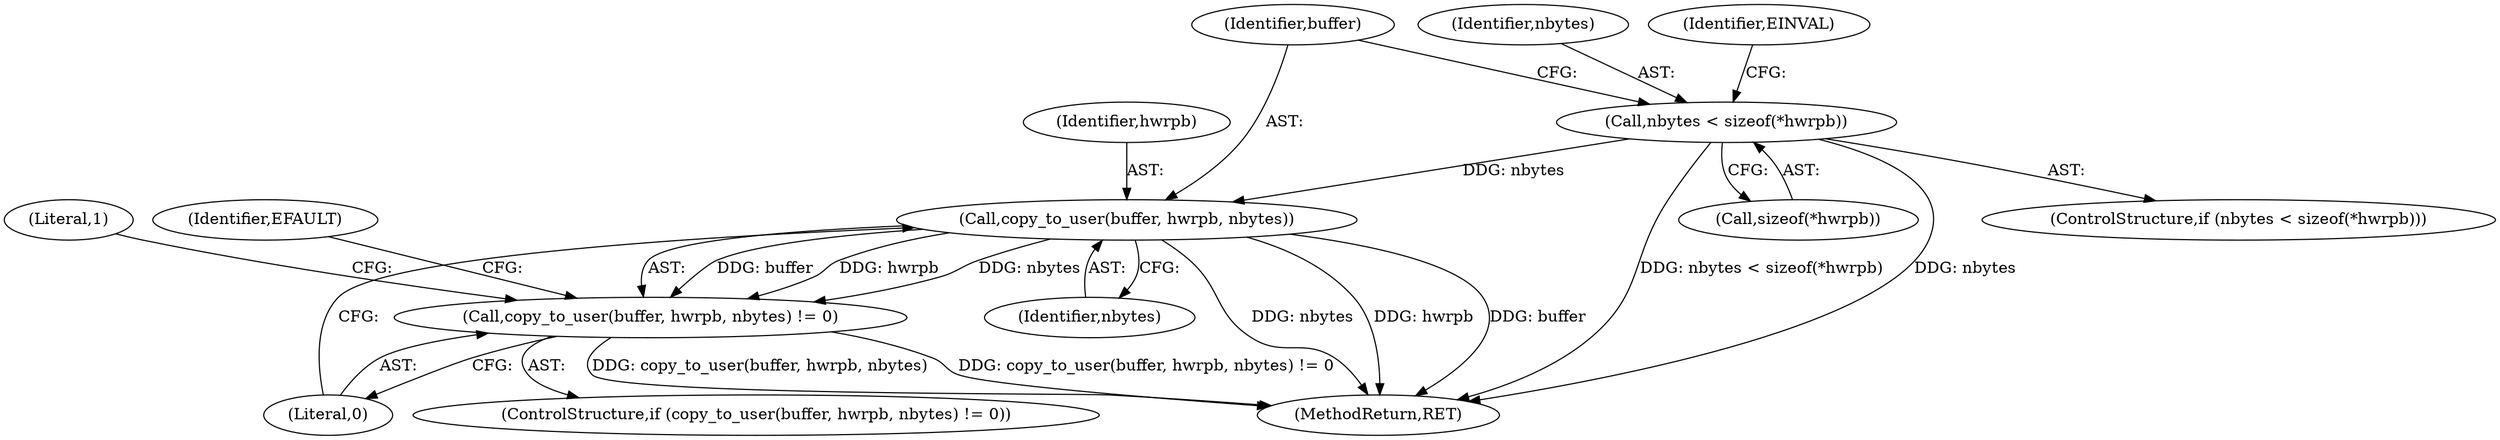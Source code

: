 digraph "1_linux_21c5977a836e399fc710ff2c5367845ed5c2527f_2@API" {
"1000214" [label="(Call,nbytes < sizeof(*hwrpb))"];
"1000224" [label="(Call,copy_to_user(buffer, hwrpb, nbytes))"];
"1000223" [label="(Call,copy_to_user(buffer, hwrpb, nbytes) != 0)"];
"1000214" [label="(Call,nbytes < sizeof(*hwrpb))"];
"1000231" [label="(Identifier,EFAULT)"];
"1000225" [label="(Identifier,buffer)"];
"1000226" [label="(Identifier,hwrpb)"];
"1000213" [label="(ControlStructure,if (nbytes < sizeof(*hwrpb)))"];
"1000215" [label="(Identifier,nbytes)"];
"1000239" [label="(MethodReturn,RET)"];
"1000224" [label="(Call,copy_to_user(buffer, hwrpb, nbytes))"];
"1000222" [label="(ControlStructure,if (copy_to_user(buffer, hwrpb, nbytes) != 0))"];
"1000233" [label="(Literal,1)"];
"1000221" [label="(Identifier,EINVAL)"];
"1000228" [label="(Literal,0)"];
"1000227" [label="(Identifier,nbytes)"];
"1000216" [label="(Call,sizeof(*hwrpb))"];
"1000223" [label="(Call,copy_to_user(buffer, hwrpb, nbytes) != 0)"];
"1000214" -> "1000213"  [label="AST: "];
"1000214" -> "1000216"  [label="CFG: "];
"1000215" -> "1000214"  [label="AST: "];
"1000216" -> "1000214"  [label="AST: "];
"1000221" -> "1000214"  [label="CFG: "];
"1000225" -> "1000214"  [label="CFG: "];
"1000214" -> "1000239"  [label="DDG: nbytes < sizeof(*hwrpb)"];
"1000214" -> "1000239"  [label="DDG: nbytes"];
"1000214" -> "1000224"  [label="DDG: nbytes"];
"1000224" -> "1000223"  [label="AST: "];
"1000224" -> "1000227"  [label="CFG: "];
"1000225" -> "1000224"  [label="AST: "];
"1000226" -> "1000224"  [label="AST: "];
"1000227" -> "1000224"  [label="AST: "];
"1000228" -> "1000224"  [label="CFG: "];
"1000224" -> "1000239"  [label="DDG: buffer"];
"1000224" -> "1000239"  [label="DDG: nbytes"];
"1000224" -> "1000239"  [label="DDG: hwrpb"];
"1000224" -> "1000223"  [label="DDG: buffer"];
"1000224" -> "1000223"  [label="DDG: hwrpb"];
"1000224" -> "1000223"  [label="DDG: nbytes"];
"1000223" -> "1000222"  [label="AST: "];
"1000223" -> "1000228"  [label="CFG: "];
"1000228" -> "1000223"  [label="AST: "];
"1000231" -> "1000223"  [label="CFG: "];
"1000233" -> "1000223"  [label="CFG: "];
"1000223" -> "1000239"  [label="DDG: copy_to_user(buffer, hwrpb, nbytes) != 0"];
"1000223" -> "1000239"  [label="DDG: copy_to_user(buffer, hwrpb, nbytes)"];
}
